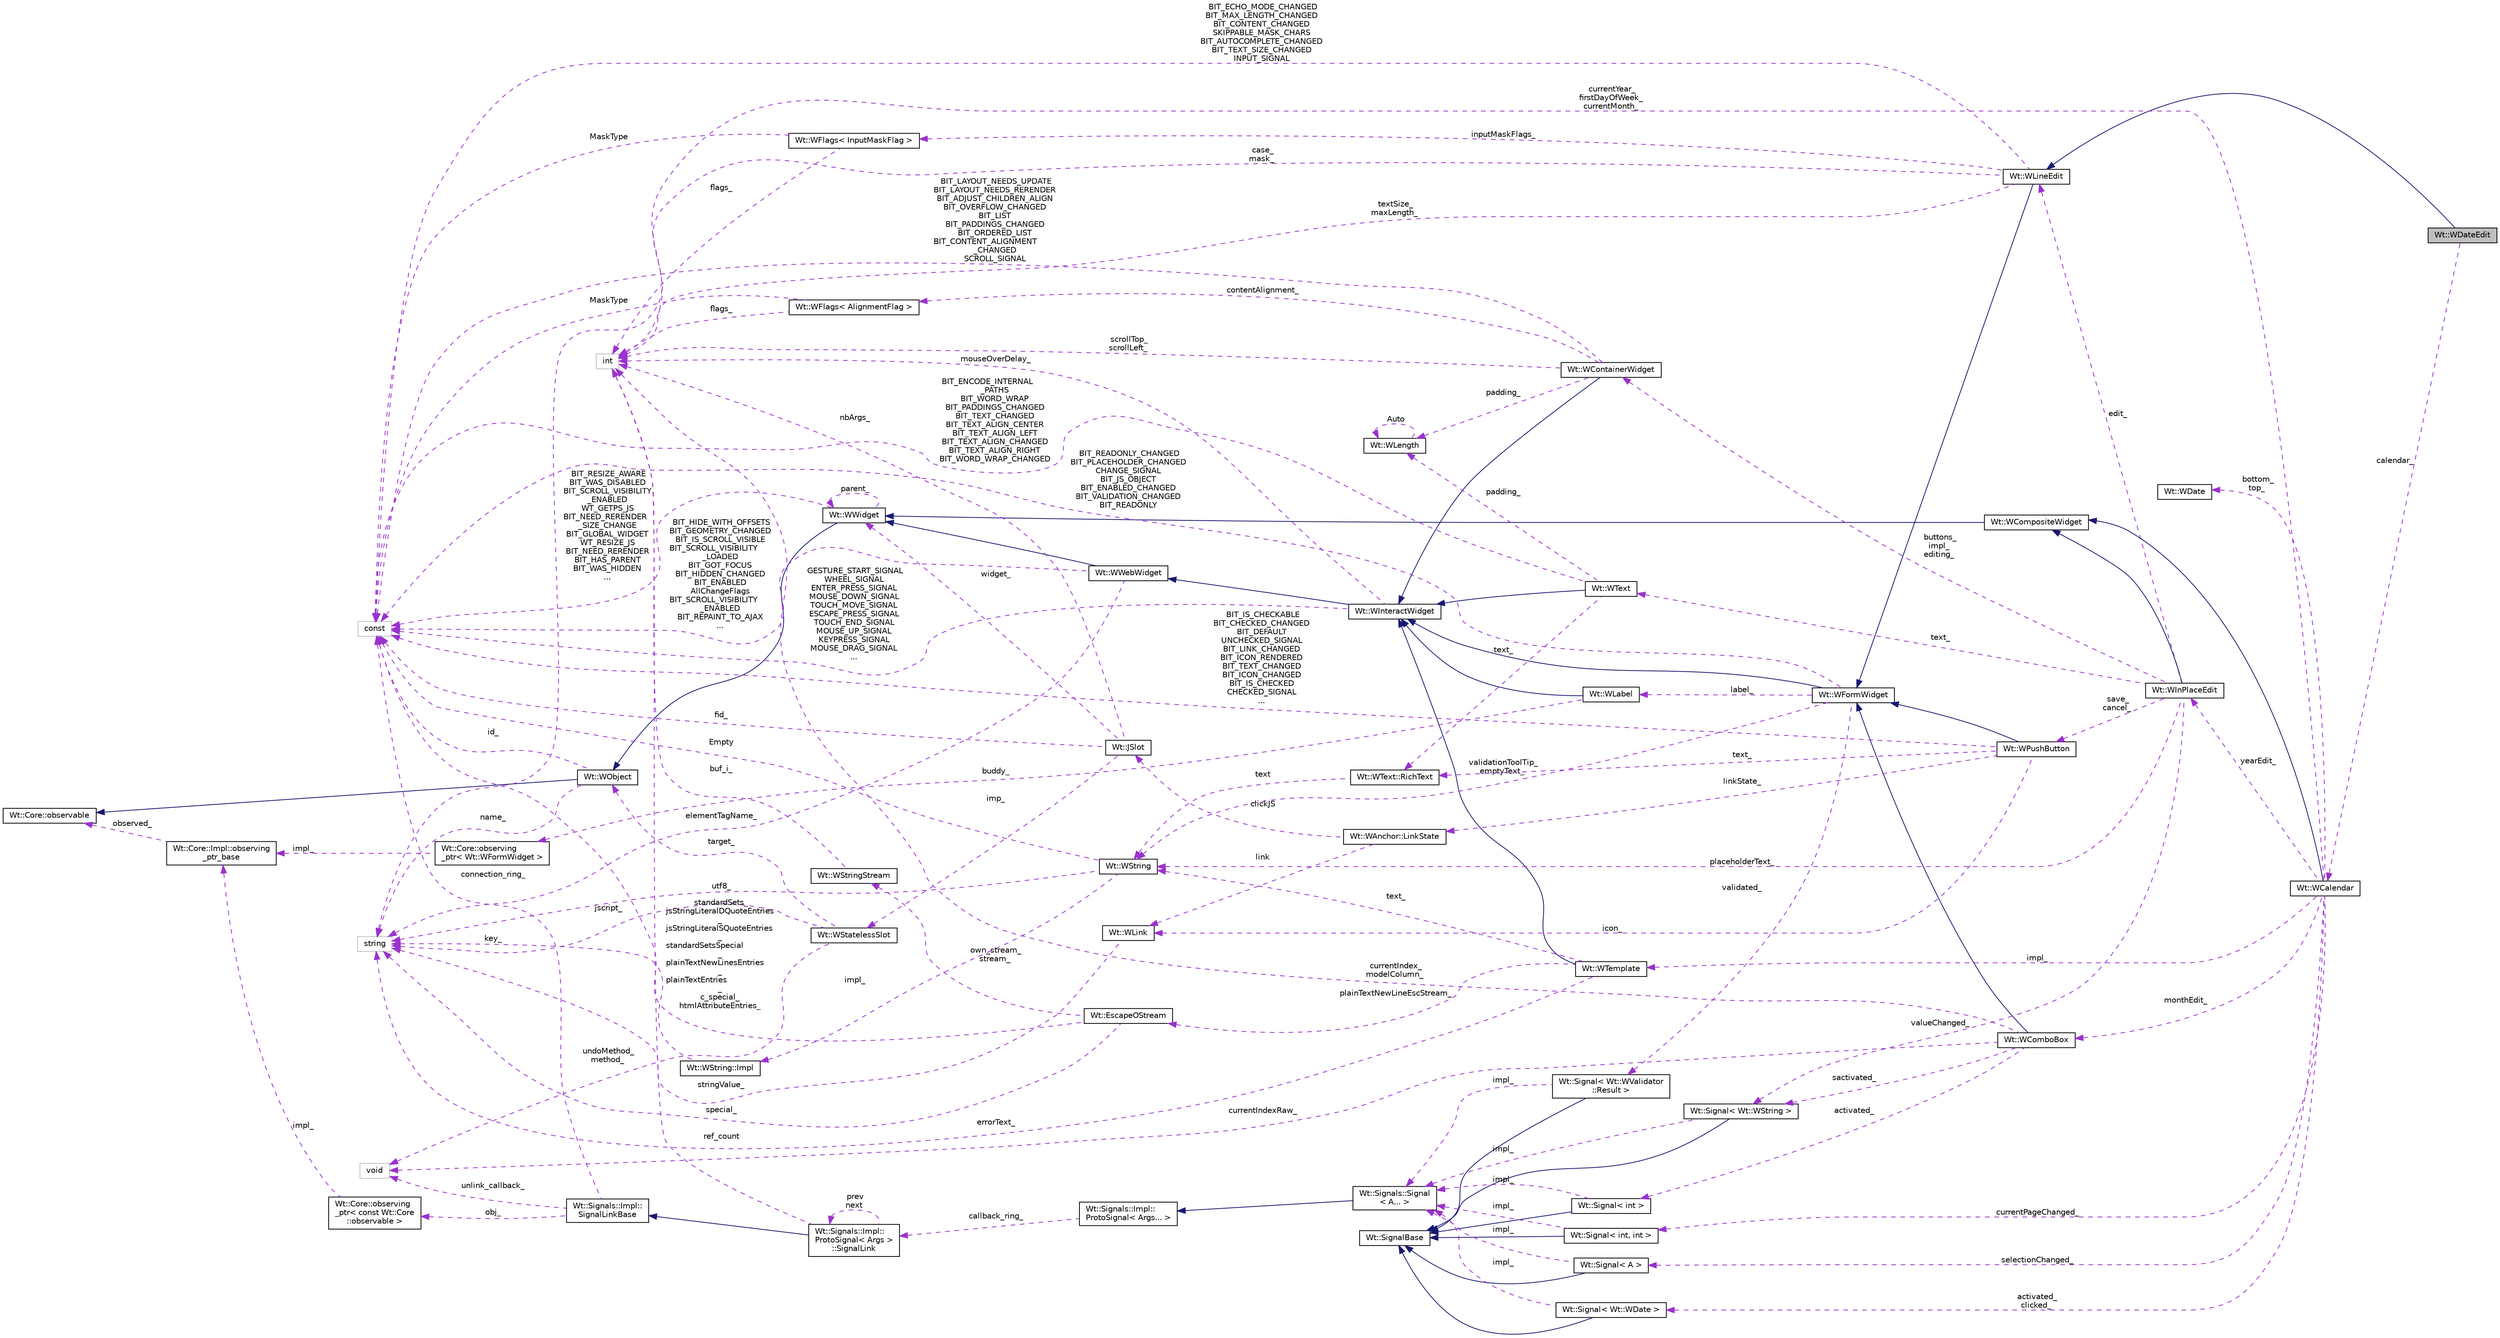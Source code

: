 digraph "Wt::WDateEdit"
{
 // LATEX_PDF_SIZE
  edge [fontname="Helvetica",fontsize="10",labelfontname="Helvetica",labelfontsize="10"];
  node [fontname="Helvetica",fontsize="10",shape=record];
  rankdir="LR";
  Node1 [label="Wt::WDateEdit",height=0.2,width=0.4,color="black", fillcolor="grey75", style="filled", fontcolor="black",tooltip="A date edit."];
  Node2 -> Node1 [dir="back",color="midnightblue",fontsize="10",style="solid",fontname="Helvetica"];
  Node2 [label="Wt::WLineEdit",height=0.2,width=0.4,color="black", fillcolor="white", style="filled",URL="$classWt_1_1WLineEdit.html",tooltip="A widget that provides a single line edit."];
  Node3 -> Node2 [dir="back",color="midnightblue",fontsize="10",style="solid",fontname="Helvetica"];
  Node3 [label="Wt::WFormWidget",height=0.2,width=0.4,color="black", fillcolor="white", style="filled",URL="$classWt_1_1WFormWidget.html",tooltip="An abstract widget that corresponds to an HTML form element."];
  Node4 -> Node3 [dir="back",color="midnightblue",fontsize="10",style="solid",fontname="Helvetica"];
  Node4 [label="Wt::WInteractWidget",height=0.2,width=0.4,color="black", fillcolor="white", style="filled",URL="$classWt_1_1WInteractWidget.html",tooltip="An abstract widget that can receive user-interface interaction."];
  Node5 -> Node4 [dir="back",color="midnightblue",fontsize="10",style="solid",fontname="Helvetica"];
  Node5 [label="Wt::WWebWidget",height=0.2,width=0.4,color="black", fillcolor="white", style="filled",URL="$classWt_1_1WWebWidget.html",tooltip="A base class for widgets with an HTML counterpart."];
  Node6 -> Node5 [dir="back",color="midnightblue",fontsize="10",style="solid",fontname="Helvetica"];
  Node6 [label="Wt::WWidget",height=0.2,width=0.4,color="black", fillcolor="white", style="filled",URL="$classWt_1_1WWidget.html",tooltip="The abstract base class for a user-interface component."];
  Node7 -> Node6 [dir="back",color="midnightblue",fontsize="10",style="solid",fontname="Helvetica"];
  Node7 [label="Wt::WObject",height=0.2,width=0.4,color="black", fillcolor="white", style="filled",URL="$classWt_1_1WObject.html",tooltip="A base class for objects that participate in the signal/slot system."];
  Node8 -> Node7 [dir="back",color="midnightblue",fontsize="10",style="solid",fontname="Helvetica"];
  Node8 [label="Wt::Core::observable",height=0.2,width=0.4,color="black", fillcolor="white", style="filled",URL="$classWt_1_1Core_1_1observable.html",tooltip="A base class for objects whose life-time can be tracked."];
  Node9 -> Node7 [dir="back",color="darkorchid3",fontsize="10",style="dashed",label=" name_" ,fontname="Helvetica"];
  Node9 [label="string",height=0.2,width=0.4,color="grey75", fillcolor="white", style="filled",tooltip=" "];
  Node10 -> Node7 [dir="back",color="darkorchid3",fontsize="10",style="dashed",label=" id_" ,fontname="Helvetica"];
  Node10 [label="const",height=0.2,width=0.4,color="grey75", fillcolor="white", style="filled",tooltip=" "];
  Node6 -> Node6 [dir="back",color="darkorchid3",fontsize="10",style="dashed",label=" parent_" ,fontname="Helvetica"];
  Node10 -> Node6 [dir="back",color="darkorchid3",fontsize="10",style="dashed",label=" BIT_RESIZE_AWARE\nBIT_WAS_DISABLED\nBIT_SCROLL_VISIBILITY\l_ENABLED\nWT_GETPS_JS\nBIT_NEED_RERENDER\l_SIZE_CHANGE\nBIT_GLOBAL_WIDGET\nWT_RESIZE_JS\nBIT_NEED_RERENDER\nBIT_HAS_PARENT\nBIT_WAS_HIDDEN\n..." ,fontname="Helvetica"];
  Node9 -> Node5 [dir="back",color="darkorchid3",fontsize="10",style="dashed",label=" elementTagName_" ,fontname="Helvetica"];
  Node10 -> Node5 [dir="back",color="darkorchid3",fontsize="10",style="dashed",label=" BIT_HIDE_WITH_OFFSETS\nBIT_GEOMETRY_CHANGED\nBIT_IS_SCROLL_VISIBLE\nBIT_SCROLL_VISIBILITY\l_LOADED\nBIT_GOT_FOCUS\nBIT_HIDDEN_CHANGED\nBIT_ENABLED\nAllChangeFlags\nBIT_SCROLL_VISIBILITY\l_ENABLED\nBIT_REPAINT_TO_AJAX\n..." ,fontname="Helvetica"];
  Node11 -> Node4 [dir="back",color="darkorchid3",fontsize="10",style="dashed",label=" mouseOverDelay_" ,fontname="Helvetica"];
  Node11 [label="int",height=0.2,width=0.4,color="grey75", fillcolor="white", style="filled",tooltip=" "];
  Node10 -> Node4 [dir="back",color="darkorchid3",fontsize="10",style="dashed",label=" GESTURE_START_SIGNAL\nWHEEL_SIGNAL\nENTER_PRESS_SIGNAL\nMOUSE_DOWN_SIGNAL\nTOUCH_MOVE_SIGNAL\nESCAPE_PRESS_SIGNAL\nTOUCH_END_SIGNAL\nMOUSE_UP_SIGNAL\nKEYPRESS_SIGNAL\nMOUSE_DRAG_SIGNAL\n..." ,fontname="Helvetica"];
  Node12 -> Node3 [dir="back",color="darkorchid3",fontsize="10",style="dashed",label=" validationToolTip_\nemptyText_" ,fontname="Helvetica"];
  Node12 [label="Wt::WString",height=0.2,width=0.4,color="black", fillcolor="white", style="filled",URL="$classWt_1_1WString.html",tooltip="A value class which describes a locale-aware unicode string."];
  Node13 -> Node12 [dir="back",color="darkorchid3",fontsize="10",style="dashed",label=" impl_" ,fontname="Helvetica"];
  Node13 [label="Wt::WString::Impl",height=0.2,width=0.4,color="black", fillcolor="white", style="filled",URL="$structWt_1_1WString_1_1Impl.html",tooltip=" "];
  Node9 -> Node13 [dir="back",color="darkorchid3",fontsize="10",style="dashed",label=" key_" ,fontname="Helvetica"];
  Node9 -> Node12 [dir="back",color="darkorchid3",fontsize="10",style="dashed",label=" utf8_" ,fontname="Helvetica"];
  Node10 -> Node12 [dir="back",color="darkorchid3",fontsize="10",style="dashed",label=" Empty" ,fontname="Helvetica"];
  Node14 -> Node3 [dir="back",color="darkorchid3",fontsize="10",style="dashed",label=" label_" ,fontname="Helvetica"];
  Node14 [label="Wt::WLabel",height=0.2,width=0.4,color="black", fillcolor="white", style="filled",URL="$classWt_1_1WLabel.html",tooltip="A label for a form field."];
  Node4 -> Node14 [dir="back",color="midnightblue",fontsize="10",style="solid",fontname="Helvetica"];
  Node15 -> Node14 [dir="back",color="darkorchid3",fontsize="10",style="dashed",label=" buddy_" ,fontname="Helvetica"];
  Node15 [label="Wt::Core::observing\l_ptr\< Wt::WFormWidget \>",height=0.2,width=0.4,color="black", fillcolor="white", style="filled",URL="$classWt_1_1Core_1_1observing__ptr.html",tooltip=" "];
  Node16 -> Node15 [dir="back",color="darkorchid3",fontsize="10",style="dashed",label=" impl_" ,fontname="Helvetica"];
  Node16 [label="Wt::Core::Impl::observing\l_ptr_base",height=0.2,width=0.4,color="black", fillcolor="white", style="filled",URL="$structWt_1_1Core_1_1Impl_1_1observing__ptr__base.html",tooltip=" "];
  Node8 -> Node16 [dir="back",color="darkorchid3",fontsize="10",style="dashed",label=" observed_" ,fontname="Helvetica"];
  Node17 -> Node3 [dir="back",color="darkorchid3",fontsize="10",style="dashed",label=" validated_" ,fontname="Helvetica"];
  Node17 [label="Wt::Signal\< Wt::WValidator\l::Result \>",height=0.2,width=0.4,color="black", fillcolor="white", style="filled",URL="$classWt_1_1Signal.html",tooltip=" "];
  Node18 -> Node17 [dir="back",color="midnightblue",fontsize="10",style="solid",fontname="Helvetica"];
  Node18 [label="Wt::SignalBase",height=0.2,width=0.4,color="black", fillcolor="white", style="filled",URL="$classWt_1_1SignalBase.html",tooltip="Abstract base class of a signal."];
  Node19 -> Node17 [dir="back",color="darkorchid3",fontsize="10",style="dashed",label=" impl_" ,fontname="Helvetica"];
  Node19 [label="Wt::Signals::Signal\l\< A... \>",height=0.2,width=0.4,color="black", fillcolor="white", style="filled",URL="$structWt_1_1Signals_1_1Signal.html",tooltip=" "];
  Node20 -> Node19 [dir="back",color="midnightblue",fontsize="10",style="solid",fontname="Helvetica"];
  Node20 [label="Wt::Signals::Impl::\lProtoSignal\< Args... \>",height=0.2,width=0.4,color="black", fillcolor="white", style="filled",URL="$classWt_1_1Signals_1_1Impl_1_1ProtoSignal.html",tooltip=" "];
  Node21 -> Node20 [dir="back",color="darkorchid3",fontsize="10",style="dashed",label=" callback_ring_" ,fontname="Helvetica"];
  Node21 [label="Wt::Signals::Impl::\lProtoSignal\< Args \>\l::SignalLink",height=0.2,width=0.4,color="black", fillcolor="white", style="filled",URL="$structWt_1_1Signals_1_1Impl_1_1ProtoSignal_1_1SignalLink.html",tooltip=" "];
  Node22 -> Node21 [dir="back",color="midnightblue",fontsize="10",style="solid",fontname="Helvetica"];
  Node22 [label="Wt::Signals::Impl::\lSignalLinkBase",height=0.2,width=0.4,color="black", fillcolor="white", style="filled",URL="$classWt_1_1Signals_1_1Impl_1_1SignalLinkBase.html",tooltip=" "];
  Node23 -> Node22 [dir="back",color="darkorchid3",fontsize="10",style="dashed",label=" unlink_callback_" ,fontname="Helvetica"];
  Node23 [label="void",height=0.2,width=0.4,color="grey75", fillcolor="white", style="filled",tooltip=" "];
  Node24 -> Node22 [dir="back",color="darkorchid3",fontsize="10",style="dashed",label=" obj_" ,fontname="Helvetica"];
  Node24 [label="Wt::Core::observing\l_ptr\< const Wt::Core\l::observable \>",height=0.2,width=0.4,color="black", fillcolor="white", style="filled",URL="$classWt_1_1Core_1_1observing__ptr.html",tooltip=" "];
  Node16 -> Node24 [dir="back",color="darkorchid3",fontsize="10",style="dashed",label=" impl_" ,fontname="Helvetica"];
  Node10 -> Node22 [dir="back",color="darkorchid3",fontsize="10",style="dashed",label=" connection_ring_" ,fontname="Helvetica"];
  Node11 -> Node21 [dir="back",color="darkorchid3",fontsize="10",style="dashed",label=" ref_count" ,fontname="Helvetica"];
  Node21 -> Node21 [dir="back",color="darkorchid3",fontsize="10",style="dashed",label=" prev\nnext" ,fontname="Helvetica"];
  Node10 -> Node3 [dir="back",color="darkorchid3",fontsize="10",style="dashed",label=" BIT_READONLY_CHANGED\nBIT_PLACEHOLDER_CHANGED\nCHANGE_SIGNAL\nBIT_JS_OBJECT\nBIT_ENABLED_CHANGED\nBIT_VALIDATION_CHANGED\nBIT_READONLY" ,fontname="Helvetica"];
  Node25 -> Node2 [dir="back",color="darkorchid3",fontsize="10",style="dashed",label=" inputMaskFlags_" ,fontname="Helvetica"];
  Node25 [label="Wt::WFlags\< InputMaskFlag \>",height=0.2,width=0.4,color="black", fillcolor="white", style="filled",URL="$classWt_1_1WFlags.html",tooltip=" "];
  Node11 -> Node25 [dir="back",color="darkorchid3",fontsize="10",style="dashed",label=" flags_" ,fontname="Helvetica"];
  Node10 -> Node25 [dir="back",color="darkorchid3",fontsize="10",style="dashed",label=" MaskType" ,fontname="Helvetica"];
  Node11 -> Node2 [dir="back",color="darkorchid3",fontsize="10",style="dashed",label=" textSize_\nmaxLength_" ,fontname="Helvetica"];
  Node9 -> Node2 [dir="back",color="darkorchid3",fontsize="10",style="dashed",label=" case_\nmask_" ,fontname="Helvetica"];
  Node10 -> Node2 [dir="back",color="darkorchid3",fontsize="10",style="dashed",label=" BIT_ECHO_MODE_CHANGED\nBIT_MAX_LENGTH_CHANGED\nBIT_CONTENT_CHANGED\nSKIPPABLE_MASK_CHARS\nBIT_AUTOCOMPLETE_CHANGED\nBIT_TEXT_SIZE_CHANGED\nINPUT_SIGNAL" ,fontname="Helvetica"];
  Node26 -> Node1 [dir="back",color="darkorchid3",fontsize="10",style="dashed",label=" calendar_" ,fontname="Helvetica"];
  Node26 [label="Wt::WCalendar",height=0.2,width=0.4,color="black", fillcolor="white", style="filled",URL="$classWt_1_1WCalendar.html",tooltip="A calendar."];
  Node27 -> Node26 [dir="back",color="midnightblue",fontsize="10",style="solid",fontname="Helvetica"];
  Node27 [label="Wt::WCompositeWidget",height=0.2,width=0.4,color="black", fillcolor="white", style="filled",URL="$classWt_1_1WCompositeWidget.html",tooltip="A widget that hides the implementation of composite widgets."];
  Node6 -> Node27 [dir="back",color="midnightblue",fontsize="10",style="solid",fontname="Helvetica"];
  Node28 -> Node26 [dir="back",color="darkorchid3",fontsize="10",style="dashed",label=" yearEdit_" ,fontname="Helvetica"];
  Node28 [label="Wt::WInPlaceEdit",height=0.2,width=0.4,color="black", fillcolor="white", style="filled",URL="$classWt_1_1WInPlaceEdit.html",tooltip="A widget that provides in-place-editable text."];
  Node27 -> Node28 [dir="back",color="midnightblue",fontsize="10",style="solid",fontname="Helvetica"];
  Node29 -> Node28 [dir="back",color="darkorchid3",fontsize="10",style="dashed",label=" buttons_\nimpl_\nediting_" ,fontname="Helvetica"];
  Node29 [label="Wt::WContainerWidget",height=0.2,width=0.4,color="black", fillcolor="white", style="filled",URL="$classWt_1_1WContainerWidget.html",tooltip="A widget that holds and manages child widgets."];
  Node4 -> Node29 [dir="back",color="midnightblue",fontsize="10",style="solid",fontname="Helvetica"];
  Node11 -> Node29 [dir="back",color="darkorchid3",fontsize="10",style="dashed",label=" scrollTop_\nscrollLeft_" ,fontname="Helvetica"];
  Node30 -> Node29 [dir="back",color="darkorchid3",fontsize="10",style="dashed",label=" contentAlignment_" ,fontname="Helvetica"];
  Node30 [label="Wt::WFlags\< AlignmentFlag \>",height=0.2,width=0.4,color="black", fillcolor="white", style="filled",URL="$classWt_1_1WFlags.html",tooltip=" "];
  Node11 -> Node30 [dir="back",color="darkorchid3",fontsize="10",style="dashed",label=" flags_" ,fontname="Helvetica"];
  Node10 -> Node30 [dir="back",color="darkorchid3",fontsize="10",style="dashed",label=" MaskType" ,fontname="Helvetica"];
  Node31 -> Node29 [dir="back",color="darkorchid3",fontsize="10",style="dashed",label=" padding_" ,fontname="Helvetica"];
  Node31 [label="Wt::WLength",height=0.2,width=0.4,color="black", fillcolor="white", style="filled",URL="$classWt_1_1WLength.html",tooltip="A value class that describes a CSS length."];
  Node31 -> Node31 [dir="back",color="darkorchid3",fontsize="10",style="dashed",label=" Auto" ,fontname="Helvetica"];
  Node10 -> Node29 [dir="back",color="darkorchid3",fontsize="10",style="dashed",label=" BIT_LAYOUT_NEEDS_UPDATE\nBIT_LAYOUT_NEEDS_RERENDER\nBIT_ADJUST_CHILDREN_ALIGN\nBIT_OVERFLOW_CHANGED\nBIT_LIST\nBIT_PADDINGS_CHANGED\nBIT_ORDERED_LIST\nBIT_CONTENT_ALIGNMENT\l_CHANGED\nSCROLL_SIGNAL" ,fontname="Helvetica"];
  Node32 -> Node28 [dir="back",color="darkorchid3",fontsize="10",style="dashed",label=" valueChanged_" ,fontname="Helvetica"];
  Node32 [label="Wt::Signal\< Wt::WString \>",height=0.2,width=0.4,color="black", fillcolor="white", style="filled",URL="$classWt_1_1Signal.html",tooltip=" "];
  Node18 -> Node32 [dir="back",color="midnightblue",fontsize="10",style="solid",fontname="Helvetica"];
  Node19 -> Node32 [dir="back",color="darkorchid3",fontsize="10",style="dashed",label=" impl_" ,fontname="Helvetica"];
  Node12 -> Node28 [dir="back",color="darkorchid3",fontsize="10",style="dashed",label=" placeholderText_" ,fontname="Helvetica"];
  Node2 -> Node28 [dir="back",color="darkorchid3",fontsize="10",style="dashed",label=" edit_" ,fontname="Helvetica"];
  Node33 -> Node28 [dir="back",color="darkorchid3",fontsize="10",style="dashed",label=" text_" ,fontname="Helvetica"];
  Node33 [label="Wt::WText",height=0.2,width=0.4,color="black", fillcolor="white", style="filled",URL="$classWt_1_1WText.html",tooltip="A widget that renders (XHTML) text."];
  Node4 -> Node33 [dir="back",color="midnightblue",fontsize="10",style="solid",fontname="Helvetica"];
  Node34 -> Node33 [dir="back",color="darkorchid3",fontsize="10",style="dashed",label=" text_" ,fontname="Helvetica"];
  Node34 [label="Wt::WText::RichText",height=0.2,width=0.4,color="black", fillcolor="white", style="filled",URL="$structWt_1_1WText_1_1RichText.html",tooltip=" "];
  Node12 -> Node34 [dir="back",color="darkorchid3",fontsize="10",style="dashed",label=" text" ,fontname="Helvetica"];
  Node31 -> Node33 [dir="back",color="darkorchid3",fontsize="10",style="dashed",label=" padding_" ,fontname="Helvetica"];
  Node10 -> Node33 [dir="back",color="darkorchid3",fontsize="10",style="dashed",label=" BIT_ENCODE_INTERNAL\l_PATHS\nBIT_WORD_WRAP\nBIT_PADDINGS_CHANGED\nBIT_TEXT_CHANGED\nBIT_TEXT_ALIGN_CENTER\nBIT_TEXT_ALIGN_LEFT\nBIT_TEXT_ALIGN_CHANGED\nBIT_TEXT_ALIGN_RIGHT\nBIT_WORD_WRAP_CHANGED" ,fontname="Helvetica"];
  Node35 -> Node28 [dir="back",color="darkorchid3",fontsize="10",style="dashed",label=" save_\ncancel_" ,fontname="Helvetica"];
  Node35 [label="Wt::WPushButton",height=0.2,width=0.4,color="black", fillcolor="white", style="filled",URL="$classWt_1_1WPushButton.html",tooltip="A widget that represents a push button."];
  Node3 -> Node35 [dir="back",color="midnightblue",fontsize="10",style="solid",fontname="Helvetica"];
  Node34 -> Node35 [dir="back",color="darkorchid3",fontsize="10",style="dashed",label=" text_" ,fontname="Helvetica"];
  Node36 -> Node35 [dir="back",color="darkorchid3",fontsize="10",style="dashed",label=" linkState_" ,fontname="Helvetica"];
  Node36 [label="Wt::WAnchor::LinkState",height=0.2,width=0.4,color="black", fillcolor="white", style="filled",URL="$structWt_1_1WAnchor_1_1LinkState.html",tooltip=" "];
  Node37 -> Node36 [dir="back",color="darkorchid3",fontsize="10",style="dashed",label=" clickJS" ,fontname="Helvetica"];
  Node37 [label="Wt::JSlot",height=0.2,width=0.4,color="black", fillcolor="white", style="filled",URL="$classWt_1_1JSlot.html",tooltip="A slot that is only implemented in client side JavaScript code."];
  Node38 -> Node37 [dir="back",color="darkorchid3",fontsize="10",style="dashed",label=" imp_" ,fontname="Helvetica"];
  Node38 [label="Wt::WStatelessSlot",height=0.2,width=0.4,color="black", fillcolor="white", style="filled",URL="$classWt_1_1WStatelessSlot.html",tooltip=" "];
  Node7 -> Node38 [dir="back",color="darkorchid3",fontsize="10",style="dashed",label=" target_" ,fontname="Helvetica"];
  Node23 -> Node38 [dir="back",color="darkorchid3",fontsize="10",style="dashed",label=" undoMethod_\nmethod_" ,fontname="Helvetica"];
  Node9 -> Node38 [dir="back",color="darkorchid3",fontsize="10",style="dashed",label=" jscript_" ,fontname="Helvetica"];
  Node11 -> Node37 [dir="back",color="darkorchid3",fontsize="10",style="dashed",label=" nbArgs_" ,fontname="Helvetica"];
  Node6 -> Node37 [dir="back",color="darkorchid3",fontsize="10",style="dashed",label=" widget_" ,fontname="Helvetica"];
  Node10 -> Node37 [dir="back",color="darkorchid3",fontsize="10",style="dashed",label=" fid_" ,fontname="Helvetica"];
  Node39 -> Node36 [dir="back",color="darkorchid3",fontsize="10",style="dashed",label=" link" ,fontname="Helvetica"];
  Node39 [label="Wt::WLink",height=0.2,width=0.4,color="black", fillcolor="white", style="filled",URL="$classWt_1_1WLink.html",tooltip="A value class that defines a hyperlink target."];
  Node9 -> Node39 [dir="back",color="darkorchid3",fontsize="10",style="dashed",label=" stringValue_" ,fontname="Helvetica"];
  Node39 -> Node35 [dir="back",color="darkorchid3",fontsize="10",style="dashed",label=" icon_" ,fontname="Helvetica"];
  Node10 -> Node35 [dir="back",color="darkorchid3",fontsize="10",style="dashed",label=" BIT_IS_CHECKABLE\nBIT_CHECKED_CHANGED\nBIT_DEFAULT\nUNCHECKED_SIGNAL\nBIT_LINK_CHANGED\nBIT_ICON_RENDERED\nBIT_TEXT_CHANGED\nBIT_ICON_CHANGED\nBIT_IS_CHECKED\nCHECKED_SIGNAL\n..." ,fontname="Helvetica"];
  Node40 -> Node26 [dir="back",color="darkorchid3",fontsize="10",style="dashed",label=" selectionChanged_" ,fontname="Helvetica"];
  Node40 [label="Wt::Signal\< A \>",height=0.2,width=0.4,color="black", fillcolor="white", style="filled",URL="$classWt_1_1Signal.html",tooltip="A signal that propagates events to listeners."];
  Node18 -> Node40 [dir="back",color="midnightblue",fontsize="10",style="solid",fontname="Helvetica"];
  Node19 -> Node40 [dir="back",color="darkorchid3",fontsize="10",style="dashed",label=" impl_" ,fontname="Helvetica"];
  Node41 -> Node26 [dir="back",color="darkorchid3",fontsize="10",style="dashed",label=" monthEdit_" ,fontname="Helvetica"];
  Node41 [label="Wt::WComboBox",height=0.2,width=0.4,color="black", fillcolor="white", style="filled",URL="$classWt_1_1WComboBox.html",tooltip="A widget that provides a drop-down combo-box control."];
  Node3 -> Node41 [dir="back",color="midnightblue",fontsize="10",style="solid",fontname="Helvetica"];
  Node32 -> Node41 [dir="back",color="darkorchid3",fontsize="10",style="dashed",label=" sactivated_" ,fontname="Helvetica"];
  Node42 -> Node41 [dir="back",color="darkorchid3",fontsize="10",style="dashed",label=" activated_" ,fontname="Helvetica"];
  Node42 [label="Wt::Signal\< int \>",height=0.2,width=0.4,color="black", fillcolor="white", style="filled",URL="$classWt_1_1Signal.html",tooltip=" "];
  Node18 -> Node42 [dir="back",color="midnightblue",fontsize="10",style="solid",fontname="Helvetica"];
  Node19 -> Node42 [dir="back",color="darkorchid3",fontsize="10",style="dashed",label=" impl_" ,fontname="Helvetica"];
  Node23 -> Node41 [dir="back",color="darkorchid3",fontsize="10",style="dashed",label=" currentIndexRaw_" ,fontname="Helvetica"];
  Node11 -> Node41 [dir="back",color="darkorchid3",fontsize="10",style="dashed",label=" currentIndex_\nmodelColumn_" ,fontname="Helvetica"];
  Node43 -> Node26 [dir="back",color="darkorchid3",fontsize="10",style="dashed",label=" currentPageChanged_" ,fontname="Helvetica"];
  Node43 [label="Wt::Signal\< int, int \>",height=0.2,width=0.4,color="black", fillcolor="white", style="filled",URL="$classWt_1_1Signal.html",tooltip=" "];
  Node18 -> Node43 [dir="back",color="midnightblue",fontsize="10",style="solid",fontname="Helvetica"];
  Node19 -> Node43 [dir="back",color="darkorchid3",fontsize="10",style="dashed",label=" impl_" ,fontname="Helvetica"];
  Node44 -> Node26 [dir="back",color="darkorchid3",fontsize="10",style="dashed",label=" impl_" ,fontname="Helvetica"];
  Node44 [label="Wt::WTemplate",height=0.2,width=0.4,color="black", fillcolor="white", style="filled",URL="$classWt_1_1WTemplate.html",tooltip="A widget that renders an XHTML template."];
  Node4 -> Node44 [dir="back",color="midnightblue",fontsize="10",style="solid",fontname="Helvetica"];
  Node12 -> Node44 [dir="back",color="darkorchid3",fontsize="10",style="dashed",label=" text_" ,fontname="Helvetica"];
  Node45 -> Node44 [dir="back",color="darkorchid3",fontsize="10",style="dashed",label=" plainTextNewLineEscStream_" ,fontname="Helvetica"];
  Node45 [label="Wt::EscapeOStream",height=0.2,width=0.4,color="black", fillcolor="white", style="filled",URL="$classWt_1_1EscapeOStream.html",tooltip=" "];
  Node9 -> Node45 [dir="back",color="darkorchid3",fontsize="10",style="dashed",label=" special_" ,fontname="Helvetica"];
  Node46 -> Node45 [dir="back",color="darkorchid3",fontsize="10",style="dashed",label=" own_stream_\nstream_" ,fontname="Helvetica"];
  Node46 [label="Wt::WStringStream",height=0.2,width=0.4,color="black", fillcolor="white", style="filled",URL="$classWt_1_1WStringStream.html",tooltip=" "];
  Node11 -> Node46 [dir="back",color="darkorchid3",fontsize="10",style="dashed",label=" buf_i_" ,fontname="Helvetica"];
  Node10 -> Node45 [dir="back",color="darkorchid3",fontsize="10",style="dashed",label=" standardSets_\njsStringLiteralDQuoteEntries\l_\njsStringLiteralSQuoteEntries\l_\nstandardSetsSpecial\l_\nplainTextNewLinesEntries\l_\nplainTextEntries\l_\nc_special_\nhtmlAttributeEntries_" ,fontname="Helvetica"];
  Node9 -> Node44 [dir="back",color="darkorchid3",fontsize="10",style="dashed",label=" errorText_" ,fontname="Helvetica"];
  Node47 -> Node26 [dir="back",color="darkorchid3",fontsize="10",style="dashed",label=" bottom_\ntop_" ,fontname="Helvetica"];
  Node47 [label="Wt::WDate",height=0.2,width=0.4,color="black", fillcolor="white", style="filled",URL="$classWt_1_1WDate.html",tooltip="A value class that represents a date on the Gregorian calendar."];
  Node11 -> Node26 [dir="back",color="darkorchid3",fontsize="10",style="dashed",label=" currentYear_\nfirstDayOfWeek_\ncurrentMonth_" ,fontname="Helvetica"];
  Node48 -> Node26 [dir="back",color="darkorchid3",fontsize="10",style="dashed",label=" activated_\nclicked_" ,fontname="Helvetica"];
  Node48 [label="Wt::Signal\< Wt::WDate \>",height=0.2,width=0.4,color="black", fillcolor="white", style="filled",URL="$classWt_1_1Signal.html",tooltip=" "];
  Node18 -> Node48 [dir="back",color="midnightblue",fontsize="10",style="solid",fontname="Helvetica"];
  Node19 -> Node48 [dir="back",color="darkorchid3",fontsize="10",style="dashed",label=" impl_" ,fontname="Helvetica"];
}
